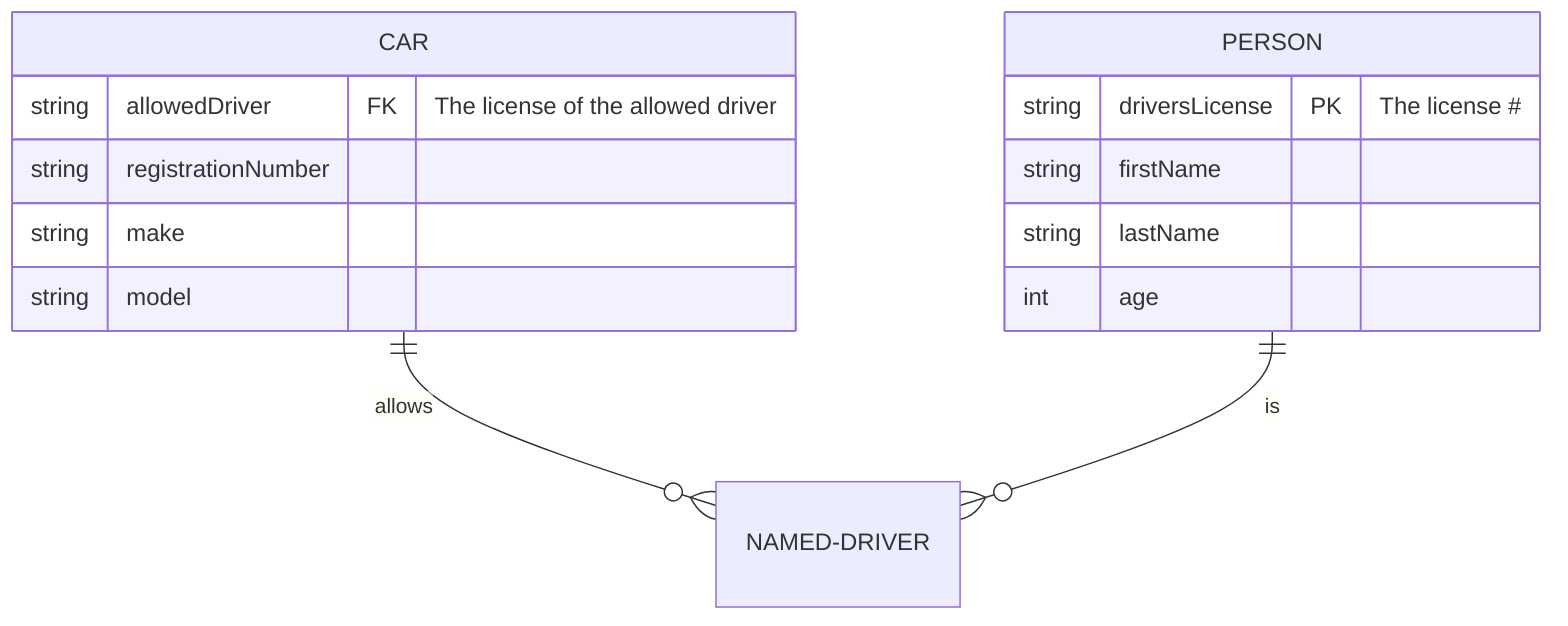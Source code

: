 erDiagram
	CAR ||--o{ NAMED-DRIVER : allows
	CAR {
		string allowedDriver FK "The license of the allowed driver"
		string registrationNumber
		string make
		string model
	}
	PERSON ||--o{ NAMED-DRIVER : is
	PERSON {
		string driversLicense PK "The license #"
		string firstName
		string lastName
		int age
	}